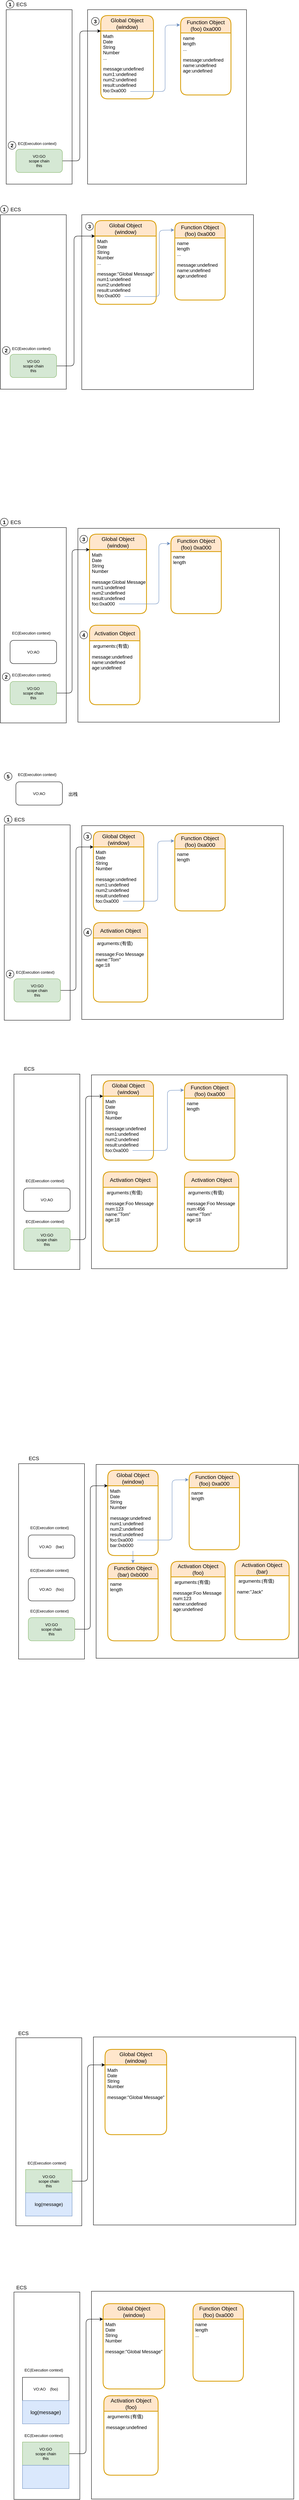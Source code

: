 <mxfile>
    <diagram id="kQzFw5L_pu9Ym93o2bsB" name="第 1 页">
        <mxGraphModel dx="1372" dy="899" grid="0" gridSize="10" guides="1" tooltips="1" connect="1" arrows="1" fold="1" page="0" pageScale="1" pageWidth="827" pageHeight="1169" math="0" shadow="0">
            <root>
                <mxCell id="0"/>
                <mxCell id="1" parent="0"/>
                <mxCell id="50" value="" style="rounded=0;whiteSpace=wrap;html=1;" parent="1" vertex="1">
                    <mxGeometry x="225" y="1008" width="520" height="500" as="geometry"/>
                </mxCell>
                <mxCell id="48" value="Global Object&#10;(window)" style="swimlane;childLayout=stackLayout;horizontal=1;startSize=40;horizontalStack=0;rounded=1;fontSize=14;fontStyle=0;strokeWidth=2;resizeParent=0;resizeLast=1;shadow=0;dashed=0;align=center;fillColor=#ffe6cc;strokeColor=#d79b00;collapsible=0" parent="1" vertex="1">
                    <mxGeometry x="255" y="1023" width="147" height="205" as="geometry"/>
                </mxCell>
                <mxCell id="49" value="Math&#10;Date&#10;String&#10;Number&#10;&#10;message:Global Message&#10;num1:undefined&#10;num2:undefined&#10;result:undefined&#10;foo:0xa000&#10;&#10;" style="align=left;strokeColor=none;fillColor=none;spacingLeft=4;fontSize=12;verticalAlign=top;resizable=0;rotatable=0;part=1;" parent="48" vertex="1">
                    <mxGeometry y="40" width="147" height="165" as="geometry"/>
                </mxCell>
                <mxCell id="57" value="" style="endArrow=classic;html=0;entryX=-0.011;entryY=0.097;entryDx=0;entryDy=0;entryPerimeter=0;fillColor=#dae8fc;strokeColor=#6c8ebf;" parent="48" target="51" edge="1">
                    <mxGeometry width="50" height="50" relative="1" as="geometry">
                        <mxPoint x="76" y="180" as="sourcePoint"/>
                        <mxPoint x="126" y="130" as="targetPoint"/>
                        <Array as="points">
                            <mxPoint x="179" y="180"/>
                            <mxPoint x="179" y="24"/>
                        </Array>
                    </mxGeometry>
                </mxCell>
                <mxCell id="51" value="Function Object&#10;(foo) 0xa000" style="swimlane;childLayout=stackLayout;horizontal=1;startSize=40;horizontalStack=0;rounded=1;fontSize=14;fontStyle=0;strokeWidth=2;resizeParent=0;resizeLast=1;shadow=0;dashed=0;align=center;fillColor=#ffe6cc;strokeColor=#d79b00;collapsible=0" parent="1" vertex="1">
                    <mxGeometry x="465" y="1028" width="130" height="200" as="geometry"/>
                </mxCell>
                <mxCell id="58" style="edgeStyle=none;html=1;exitX=0;exitY=0;exitDx=0;exitDy=0;" parent="51" source="52" target="51" edge="1">
                    <mxGeometry relative="1" as="geometry"/>
                </mxCell>
                <mxCell id="52" value="name&#10;length&#10;&#10;" style="align=left;strokeColor=none;fillColor=none;spacingLeft=4;fontSize=12;verticalAlign=top;resizable=0;rotatable=0;part=1;" parent="51" vertex="1">
                    <mxGeometry y="40" width="130" height="160" as="geometry"/>
                </mxCell>
                <mxCell id="62" value="Activation Object" style="swimlane;childLayout=stackLayout;horizontal=1;startSize=40;horizontalStack=0;rounded=1;fontSize=14;fontStyle=0;strokeWidth=2;resizeParent=0;resizeLast=1;shadow=0;dashed=0;align=center;fillColor=#ffe6cc;strokeColor=#d79b00;collapsible=0" parent="1" vertex="1">
                    <mxGeometry x="255" y="1258" width="130" height="205" as="geometry"/>
                </mxCell>
                <mxCell id="63" value=" arguments:(有值)&#10;&#10;message:undefined&#10;name:undefined&#10;age:undefined" style="align=left;strokeColor=none;fillColor=none;spacingLeft=4;fontSize=12;verticalAlign=top;resizable=0;rotatable=0;part=1;" parent="62" vertex="1">
                    <mxGeometry y="40" width="130" height="165" as="geometry"/>
                </mxCell>
                <mxCell id="65" value="" style="rounded=0;whiteSpace=wrap;html=1;fontSize=10;" parent="1" vertex="1">
                    <mxGeometry x="25" y="1006" width="170" height="504" as="geometry"/>
                </mxCell>
                <mxCell id="164" style="edgeStyle=none;html=1;exitX=1;exitY=0.5;exitDx=0;exitDy=0;entryX=0;entryY=0;entryDx=0;entryDy=0;" parent="1" source="66" target="49" edge="1">
                    <mxGeometry relative="1" as="geometry">
                        <Array as="points">
                            <mxPoint x="210" y="1433"/>
                            <mxPoint x="210" y="1063"/>
                        </Array>
                    </mxGeometry>
                </mxCell>
                <mxCell id="66" value="VO:GO&lt;br&gt;scope chain&lt;br&gt;this" style="rounded=1;whiteSpace=wrap;html=1;fontSize=10;fillColor=#d5e8d4;strokeColor=#82b366;" parent="1" vertex="1">
                    <mxGeometry x="50" y="1403" width="120" height="60" as="geometry"/>
                </mxCell>
                <mxCell id="67" value="EC(Execution context)" style="text;html=1;strokeColor=none;fillColor=none;align=center;verticalAlign=middle;whiteSpace=wrap;rounded=0;fontSize=10;" parent="1" vertex="1">
                    <mxGeometry x="50" y="1371" width="110" height="30" as="geometry"/>
                </mxCell>
                <mxCell id="68" value="VO:AO" style="rounded=1;whiteSpace=wrap;html=1;fontSize=10;" parent="1" vertex="1">
                    <mxGeometry x="50" y="1297" width="120" height="60" as="geometry"/>
                </mxCell>
                <mxCell id="69" value="EC(Execution context)" style="text;html=1;strokeColor=none;fillColor=none;align=center;verticalAlign=middle;whiteSpace=wrap;rounded=0;fontSize=10;" parent="1" vertex="1">
                    <mxGeometry x="50" y="1263" width="110" height="30" as="geometry"/>
                </mxCell>
                <mxCell id="70" value="" style="rounded=0;whiteSpace=wrap;html=1;" parent="1" vertex="1">
                    <mxGeometry x="250" y="-330" width="410" height="450" as="geometry"/>
                </mxCell>
                <mxCell id="71" value="Global Object&#10;(window)" style="swimlane;childLayout=stackLayout;horizontal=1;startSize=40;horizontalStack=0;rounded=1;fontSize=14;fontStyle=0;strokeWidth=2;resizeParent=0;resizeLast=1;shadow=0;dashed=0;align=center;fillColor=#ffe6cc;strokeColor=#d79b00;collapsible=0" parent="1" vertex="1">
                    <mxGeometry x="284" y="-315" width="136" height="215" as="geometry"/>
                </mxCell>
                <mxCell id="72" value="Math&#10;Date&#10;String&#10;Number&#10;...&#10;&#10;message:undefined&#10;num1:undefined&#10;num2:undefined&#10;result:undefined&#10;foo:0xa000&#10;&#10;" style="align=left;strokeColor=none;fillColor=none;spacingLeft=4;fontSize=12;verticalAlign=top;resizable=0;rotatable=0;part=1;" parent="71" vertex="1">
                    <mxGeometry y="40" width="136" height="175" as="geometry"/>
                </mxCell>
                <mxCell id="73" value="" style="endArrow=classic;html=0;entryX=-0.011;entryY=0.097;entryDx=0;entryDy=0;entryPerimeter=0;fillColor=#dae8fc;strokeColor=#6c8ebf;" parent="71" target="74" edge="1">
                    <mxGeometry width="50" height="50" relative="1" as="geometry">
                        <mxPoint x="76" y="196" as="sourcePoint"/>
                        <mxPoint x="126" y="130" as="targetPoint"/>
                        <Array as="points">
                            <mxPoint x="166" y="196"/>
                            <mxPoint x="166" y="25"/>
                        </Array>
                    </mxGeometry>
                </mxCell>
                <mxCell id="74" value="Function Object&#10;(foo) 0xa000" style="swimlane;childLayout=stackLayout;horizontal=1;startSize=40;horizontalStack=0;rounded=1;fontSize=14;fontStyle=0;strokeWidth=2;resizeParent=0;resizeLast=1;shadow=0;dashed=0;align=center;fillColor=#ffe6cc;strokeColor=#d79b00;collapsible=0" parent="1" vertex="1">
                    <mxGeometry x="490" y="-310" width="130" height="200" as="geometry"/>
                </mxCell>
                <mxCell id="75" style="edgeStyle=none;html=1;exitX=0;exitY=0;exitDx=0;exitDy=0;" parent="74" source="76" target="74" edge="1">
                    <mxGeometry relative="1" as="geometry"/>
                </mxCell>
                <mxCell id="76" value="name&#10;length&#10;...&#10;&#10;message:undefined&#10;name:undefined&#10;age:undefined" style="align=left;strokeColor=none;fillColor=none;spacingLeft=4;fontSize=12;verticalAlign=top;resizable=0;rotatable=0;part=1;" parent="74" vertex="1">
                    <mxGeometry y="40" width="130" height="160" as="geometry"/>
                </mxCell>
                <mxCell id="79" value="" style="rounded=0;whiteSpace=wrap;html=1;fontSize=10;" parent="1" vertex="1">
                    <mxGeometry x="40" y="-330" width="170" height="450" as="geometry"/>
                </mxCell>
                <mxCell id="84" value="" style="edgeStyle=none;html=1;fontSize=10;exitX=1;exitY=0.5;exitDx=0;exitDy=0;entryX=0;entryY=0;entryDx=0;entryDy=0;" parent="1" source="80" target="72" edge="1">
                    <mxGeometry relative="1" as="geometry">
                        <Array as="points">
                            <mxPoint x="230" y="60"/>
                            <mxPoint x="230" y="-275"/>
                        </Array>
                    </mxGeometry>
                </mxCell>
                <mxCell id="80" value="VO:GO&lt;br&gt;scope chain&lt;br&gt;this" style="rounded=1;whiteSpace=wrap;html=1;fontSize=10;fillColor=#d5e8d4;strokeColor=#82b366;" parent="1" vertex="1">
                    <mxGeometry x="65" y="30" width="120" height="60" as="geometry"/>
                </mxCell>
                <mxCell id="81" value="EC(Execution context)" style="text;html=1;strokeColor=none;fillColor=none;align=center;verticalAlign=middle;whiteSpace=wrap;rounded=0;fontSize=10;" parent="1" vertex="1">
                    <mxGeometry x="65" width="110" height="30" as="geometry"/>
                </mxCell>
                <mxCell id="85" value="&lt;font size=&quot;1&quot;&gt;&lt;b style=&quot;font-size: 13px&quot;&gt;2&lt;/b&gt;&lt;/font&gt;" style="ellipse;whiteSpace=wrap;html=1;aspect=fixed;fontSize=10;" parent="1" vertex="1">
                    <mxGeometry x="45" y="10" width="20" height="20" as="geometry"/>
                </mxCell>
                <mxCell id="87" value="&lt;font size=&quot;1&quot;&gt;&lt;b style=&quot;font-size: 13px&quot;&gt;3&lt;/b&gt;&lt;/font&gt;" style="ellipse;whiteSpace=wrap;html=1;aspect=fixed;fontSize=10;" parent="1" vertex="1">
                    <mxGeometry x="260" y="-310" width="20" height="20" as="geometry"/>
                </mxCell>
                <mxCell id="92" value="&lt;font size=&quot;1&quot;&gt;&lt;b style=&quot;font-size: 13px&quot;&gt;1&lt;/b&gt;&lt;/font&gt;" style="ellipse;whiteSpace=wrap;html=1;aspect=fixed;fontSize=10;" parent="1" vertex="1">
                    <mxGeometry x="40" y="-354" width="20" height="20" as="geometry"/>
                </mxCell>
                <mxCell id="93" value="ECS" style="text;html=1;align=center;verticalAlign=middle;resizable=0;points=[];autosize=1;strokeColor=none;fillColor=none;fontSize=13;" parent="1" vertex="1">
                    <mxGeometry x="60" y="-354" width="37" height="20" as="geometry"/>
                </mxCell>
                <mxCell id="126" value="" style="rounded=0;whiteSpace=wrap;html=1;" parent="1" vertex="1">
                    <mxGeometry x="235" y="199" width="443" height="451" as="geometry"/>
                </mxCell>
                <mxCell id="127" value="Global Object&#10;(window)" style="swimlane;childLayout=stackLayout;horizontal=1;startSize=40;horizontalStack=0;rounded=1;fontSize=14;fontStyle=0;strokeWidth=2;resizeParent=0;resizeLast=1;shadow=0;dashed=0;align=center;fillColor=#ffe6cc;strokeColor=#d79b00;collapsible=0" parent="1" vertex="1">
                    <mxGeometry x="269" y="214" width="158" height="216" as="geometry"/>
                </mxCell>
                <mxCell id="128" value="Math&#10;Date&#10;String&#10;Number&#10;...&#10;&#10;message:&quot;Global Message&quot;&#10;num1:undefined&#10;num2:undefined&#10;result:undefined&#10;foo:0xa000&#10;&#10;" style="align=left;strokeColor=none;fillColor=none;spacingLeft=4;fontSize=12;verticalAlign=top;resizable=0;rotatable=0;part=1;" parent="127" vertex="1">
                    <mxGeometry y="40" width="158" height="176" as="geometry"/>
                </mxCell>
                <mxCell id="129" value="" style="endArrow=classic;html=0;entryX=-0.011;entryY=0.097;entryDx=0;entryDy=0;entryPerimeter=0;fillColor=#dae8fc;strokeColor=#6c8ebf;" parent="127" target="130" edge="1">
                    <mxGeometry width="50" height="50" relative="1" as="geometry">
                        <mxPoint x="76" y="196" as="sourcePoint"/>
                        <mxPoint x="126" y="130" as="targetPoint"/>
                        <Array as="points">
                            <mxPoint x="166" y="196"/>
                            <mxPoint x="166" y="25"/>
                        </Array>
                    </mxGeometry>
                </mxCell>
                <mxCell id="130" value="Function Object&#10;(foo) 0xa000" style="swimlane;childLayout=stackLayout;horizontal=1;startSize=40;horizontalStack=0;rounded=1;fontSize=14;fontStyle=0;strokeWidth=2;resizeParent=0;resizeLast=1;shadow=0;dashed=0;align=center;fillColor=#ffe6cc;strokeColor=#d79b00;collapsible=0" parent="1" vertex="1">
                    <mxGeometry x="475" y="219" width="130" height="200" as="geometry"/>
                </mxCell>
                <mxCell id="131" style="edgeStyle=none;html=1;exitX=0;exitY=0;exitDx=0;exitDy=0;" parent="130" source="132" target="130" edge="1">
                    <mxGeometry relative="1" as="geometry"/>
                </mxCell>
                <mxCell id="132" value="name&#10;length&#10;...&#10;&#10;message:undefined&#10;name:undefined&#10;age:undefined" style="align=left;strokeColor=none;fillColor=none;spacingLeft=4;fontSize=12;verticalAlign=top;resizable=0;rotatable=0;part=1;" parent="130" vertex="1">
                    <mxGeometry y="40" width="130" height="160" as="geometry"/>
                </mxCell>
                <mxCell id="133" value="" style="rounded=0;whiteSpace=wrap;html=1;fontSize=10;" parent="1" vertex="1">
                    <mxGeometry x="25" y="199" width="170" height="450" as="geometry"/>
                </mxCell>
                <mxCell id="134" value="" style="edgeStyle=none;html=1;fontSize=10;exitX=1;exitY=0.5;exitDx=0;exitDy=0;entryX=0;entryY=0;entryDx=0;entryDy=0;" parent="1" source="135" target="128" edge="1">
                    <mxGeometry relative="1" as="geometry">
                        <Array as="points">
                            <mxPoint x="215" y="589"/>
                            <mxPoint x="215" y="254"/>
                        </Array>
                    </mxGeometry>
                </mxCell>
                <mxCell id="135" value="VO:GO&lt;br&gt;scope chain&lt;br&gt;this" style="rounded=1;whiteSpace=wrap;html=1;fontSize=10;fillColor=#d5e8d4;strokeColor=#82b366;" parent="1" vertex="1">
                    <mxGeometry x="50" y="559" width="120" height="60" as="geometry"/>
                </mxCell>
                <mxCell id="136" value="EC(Execution context)" style="text;html=1;strokeColor=none;fillColor=none;align=center;verticalAlign=middle;whiteSpace=wrap;rounded=0;fontSize=10;" parent="1" vertex="1">
                    <mxGeometry x="50" y="529" width="110" height="30" as="geometry"/>
                </mxCell>
                <mxCell id="137" value="&lt;font size=&quot;1&quot;&gt;&lt;b style=&quot;font-size: 13px&quot;&gt;2&lt;/b&gt;&lt;/font&gt;" style="ellipse;whiteSpace=wrap;html=1;aspect=fixed;fontSize=10;" parent="1" vertex="1">
                    <mxGeometry x="30" y="539" width="20" height="20" as="geometry"/>
                </mxCell>
                <mxCell id="138" value="&lt;font size=&quot;1&quot;&gt;&lt;b style=&quot;font-size: 13px&quot;&gt;3&lt;/b&gt;&lt;/font&gt;" style="ellipse;whiteSpace=wrap;html=1;aspect=fixed;fontSize=10;" parent="1" vertex="1">
                    <mxGeometry x="245" y="219" width="20" height="20" as="geometry"/>
                </mxCell>
                <mxCell id="139" value="&lt;font size=&quot;1&quot;&gt;&lt;b style=&quot;font-size: 13px&quot;&gt;1&lt;/b&gt;&lt;/font&gt;" style="ellipse;whiteSpace=wrap;html=1;aspect=fixed;fontSize=10;" parent="1" vertex="1">
                    <mxGeometry x="25" y="175" width="20" height="20" as="geometry"/>
                </mxCell>
                <mxCell id="140" value="ECS" style="text;html=1;align=center;verticalAlign=middle;resizable=0;points=[];autosize=1;strokeColor=none;fillColor=none;fontSize=13;" parent="1" vertex="1">
                    <mxGeometry x="45" y="175" width="37" height="20" as="geometry"/>
                </mxCell>
                <mxCell id="159" value="&lt;font size=&quot;1&quot;&gt;&lt;b style=&quot;font-size: 13px&quot;&gt;1&lt;/b&gt;&lt;/font&gt;" style="ellipse;whiteSpace=wrap;html=1;aspect=fixed;fontSize=10;" parent="1" vertex="1">
                    <mxGeometry x="25" y="982" width="20" height="20" as="geometry"/>
                </mxCell>
                <mxCell id="160" value="ECS" style="text;html=1;align=center;verticalAlign=middle;resizable=0;points=[];autosize=1;strokeColor=none;fillColor=none;fontSize=13;" parent="1" vertex="1">
                    <mxGeometry x="45" y="982" width="37" height="20" as="geometry"/>
                </mxCell>
                <mxCell id="161" value="&lt;font size=&quot;1&quot;&gt;&lt;b style=&quot;font-size: 13px&quot;&gt;2&lt;/b&gt;&lt;/font&gt;" style="ellipse;whiteSpace=wrap;html=1;aspect=fixed;fontSize=10;" parent="1" vertex="1">
                    <mxGeometry x="30" y="1381" width="20" height="20" as="geometry"/>
                </mxCell>
                <mxCell id="163" value="&lt;font size=&quot;1&quot;&gt;&lt;b style=&quot;font-size: 13px&quot;&gt;3&lt;/b&gt;&lt;/font&gt;" style="ellipse;whiteSpace=wrap;html=1;aspect=fixed;fontSize=10;" parent="1" vertex="1">
                    <mxGeometry x="230" y="1026" width="20" height="20" as="geometry"/>
                </mxCell>
                <mxCell id="165" value="&lt;font size=&quot;1&quot;&gt;&lt;b style=&quot;font-size: 13px&quot;&gt;4&lt;/b&gt;&lt;/font&gt;" style="ellipse;whiteSpace=wrap;html=1;aspect=fixed;fontSize=10;" parent="1" vertex="1">
                    <mxGeometry x="230" y="1273" width="20" height="20" as="geometry"/>
                </mxCell>
                <mxCell id="171" value="" style="rounded=0;whiteSpace=wrap;html=1;" parent="1" vertex="1">
                    <mxGeometry x="235" y="1775" width="520" height="500" as="geometry"/>
                </mxCell>
                <mxCell id="172" value="Global Object&#10;(window)" style="swimlane;childLayout=stackLayout;horizontal=1;startSize=40;horizontalStack=0;rounded=1;fontSize=14;fontStyle=0;strokeWidth=2;resizeParent=0;resizeLast=1;shadow=0;dashed=0;align=center;fillColor=#ffe6cc;strokeColor=#d79b00;collapsible=0" parent="1" vertex="1">
                    <mxGeometry x="265" y="1790" width="130" height="205" as="geometry"/>
                </mxCell>
                <mxCell id="173" value="Math&#10;Date&#10;String&#10;Number&#10;&#10;message:undefined&#10;num1:undefined&#10;num2:undefined&#10;result:undefined&#10;foo:0xa000&#10;&#10;" style="align=left;strokeColor=none;fillColor=none;spacingLeft=4;fontSize=12;verticalAlign=top;resizable=0;rotatable=0;part=1;" parent="172" vertex="1">
                    <mxGeometry y="40" width="130" height="165" as="geometry"/>
                </mxCell>
                <mxCell id="174" value="" style="endArrow=classic;html=0;entryX=-0.011;entryY=0.097;entryDx=0;entryDy=0;entryPerimeter=0;fillColor=#dae8fc;strokeColor=#6c8ebf;" parent="172" target="175" edge="1">
                    <mxGeometry width="50" height="50" relative="1" as="geometry">
                        <mxPoint x="76" y="180" as="sourcePoint"/>
                        <mxPoint x="126" y="130" as="targetPoint"/>
                        <Array as="points">
                            <mxPoint x="166" y="180"/>
                            <mxPoint x="166" y="25"/>
                        </Array>
                    </mxGeometry>
                </mxCell>
                <mxCell id="175" value="Function Object&#10;(foo) 0xa000" style="swimlane;childLayout=stackLayout;horizontal=1;startSize=40;horizontalStack=0;rounded=1;fontSize=14;fontStyle=0;strokeWidth=2;resizeParent=0;resizeLast=1;shadow=0;dashed=0;align=center;fillColor=#ffe6cc;strokeColor=#d79b00;collapsible=0" parent="1" vertex="1">
                    <mxGeometry x="475" y="1795" width="130" height="200" as="geometry"/>
                </mxCell>
                <mxCell id="176" style="edgeStyle=none;html=1;exitX=0;exitY=0;exitDx=0;exitDy=0;" parent="175" source="177" target="175" edge="1">
                    <mxGeometry relative="1" as="geometry"/>
                </mxCell>
                <mxCell id="177" value="name&#10;length&#10;&#10;" style="align=left;strokeColor=none;fillColor=none;spacingLeft=4;fontSize=12;verticalAlign=top;resizable=0;rotatable=0;part=1;" parent="175" vertex="1">
                    <mxGeometry y="40" width="130" height="160" as="geometry"/>
                </mxCell>
                <mxCell id="178" value="Activation Object" style="swimlane;childLayout=stackLayout;horizontal=1;startSize=40;horizontalStack=0;rounded=1;fontSize=14;fontStyle=0;strokeWidth=2;resizeParent=0;resizeLast=1;shadow=0;dashed=0;align=center;fillColor=#ffe6cc;strokeColor=#d79b00;collapsible=0" parent="1" vertex="1">
                    <mxGeometry x="265" y="2025" width="140" height="205" as="geometry"/>
                </mxCell>
                <mxCell id="179" value=" arguments:(有值)&#10;&#10;message:Foo Message&#10;name:&quot;Tom&quot;&#10;age:18" style="align=left;strokeColor=none;fillColor=none;spacingLeft=4;fontSize=12;verticalAlign=top;resizable=0;rotatable=0;part=1;" parent="178" vertex="1">
                    <mxGeometry y="40" width="140" height="165" as="geometry"/>
                </mxCell>
                <mxCell id="180" value="" style="rounded=0;whiteSpace=wrap;html=1;fontSize=10;" parent="1" vertex="1">
                    <mxGeometry x="35" y="1773" width="170" height="504" as="geometry"/>
                </mxCell>
                <mxCell id="181" style="edgeStyle=none;html=1;exitX=1;exitY=0.5;exitDx=0;exitDy=0;entryX=0;entryY=0;entryDx=0;entryDy=0;" parent="1" source="182" target="173" edge="1">
                    <mxGeometry relative="1" as="geometry">
                        <Array as="points">
                            <mxPoint x="220" y="2200"/>
                            <mxPoint x="220" y="1830"/>
                        </Array>
                    </mxGeometry>
                </mxCell>
                <mxCell id="182" value="VO:GO&lt;br&gt;scope chain&lt;br&gt;this" style="rounded=1;whiteSpace=wrap;html=1;fontSize=10;fillColor=#d5e8d4;strokeColor=#82b366;" parent="1" vertex="1">
                    <mxGeometry x="60" y="2170" width="120" height="60" as="geometry"/>
                </mxCell>
                <mxCell id="183" value="EC(Execution context)" style="text;html=1;strokeColor=none;fillColor=none;align=center;verticalAlign=middle;whiteSpace=wrap;rounded=0;fontSize=10;" parent="1" vertex="1">
                    <mxGeometry x="60" y="2138" width="110" height="30" as="geometry"/>
                </mxCell>
                <mxCell id="184" value="VO:AO" style="rounded=1;whiteSpace=wrap;html=1;fontSize=10;" parent="1" vertex="1">
                    <mxGeometry x="65" y="1662" width="120" height="60" as="geometry"/>
                </mxCell>
                <mxCell id="185" value="EC(Execution context)" style="text;html=1;strokeColor=none;fillColor=none;align=center;verticalAlign=middle;whiteSpace=wrap;rounded=0;fontSize=10;" parent="1" vertex="1">
                    <mxGeometry x="65" y="1628" width="110" height="30" as="geometry"/>
                </mxCell>
                <mxCell id="187" value="&lt;font size=&quot;1&quot;&gt;&lt;b style=&quot;font-size: 13px&quot;&gt;1&lt;/b&gt;&lt;/font&gt;" style="ellipse;whiteSpace=wrap;html=1;aspect=fixed;fontSize=10;" parent="1" vertex="1">
                    <mxGeometry x="35" y="1749" width="20" height="20" as="geometry"/>
                </mxCell>
                <mxCell id="188" value="ECS" style="text;html=1;align=center;verticalAlign=middle;resizable=0;points=[];autosize=1;strokeColor=none;fillColor=none;fontSize=13;" parent="1" vertex="1">
                    <mxGeometry x="55" y="1749" width="37" height="20" as="geometry"/>
                </mxCell>
                <mxCell id="189" value="&lt;font size=&quot;1&quot;&gt;&lt;b style=&quot;font-size: 13px&quot;&gt;2&lt;/b&gt;&lt;/font&gt;" style="ellipse;whiteSpace=wrap;html=1;aspect=fixed;fontSize=10;" parent="1" vertex="1">
                    <mxGeometry x="40" y="2148" width="20" height="20" as="geometry"/>
                </mxCell>
                <mxCell id="190" value="&lt;font size=&quot;1&quot;&gt;&lt;b style=&quot;font-size: 13px&quot;&gt;3&lt;/b&gt;&lt;/font&gt;" style="ellipse;whiteSpace=wrap;html=1;aspect=fixed;fontSize=10;" parent="1" vertex="1">
                    <mxGeometry x="240" y="1793" width="20" height="20" as="geometry"/>
                </mxCell>
                <mxCell id="191" value="&lt;font size=&quot;1&quot;&gt;&lt;b style=&quot;font-size: 13px&quot;&gt;4&lt;/b&gt;&lt;/font&gt;" style="ellipse;whiteSpace=wrap;html=1;aspect=fixed;fontSize=10;" parent="1" vertex="1">
                    <mxGeometry x="240" y="2040" width="20" height="20" as="geometry"/>
                </mxCell>
                <mxCell id="192" value="&lt;font size=&quot;1&quot;&gt;&lt;b style=&quot;font-size: 13px&quot;&gt;5&lt;/b&gt;&lt;/font&gt;" style="ellipse;whiteSpace=wrap;html=1;aspect=fixed;fontSize=10;" parent="1" vertex="1">
                    <mxGeometry x="35" y="1638" width="20" height="20" as="geometry"/>
                </mxCell>
                <mxCell id="193" value="出栈" style="text;html=1;align=center;verticalAlign=middle;resizable=0;points=[];autosize=1;strokeColor=none;fillColor=none;" parent="1" vertex="1">
                    <mxGeometry x="195" y="1685" width="34" height="18" as="geometry"/>
                </mxCell>
                <mxCell id="194" value="" style="rounded=0;whiteSpace=wrap;html=1;" parent="1" vertex="1">
                    <mxGeometry x="260" y="2418" width="505" height="500" as="geometry"/>
                </mxCell>
                <mxCell id="195" value="Global Object&#10;(window)" style="swimlane;childLayout=stackLayout;horizontal=1;startSize=40;horizontalStack=0;rounded=1;fontSize=14;fontStyle=0;strokeWidth=2;resizeParent=0;resizeLast=1;shadow=0;dashed=0;align=center;fillColor=#ffe6cc;strokeColor=#d79b00;collapsible=0" parent="1" vertex="1">
                    <mxGeometry x="290" y="2433" width="130" height="205" as="geometry"/>
                </mxCell>
                <mxCell id="196" value="Math&#10;Date&#10;String&#10;Number&#10;&#10;message:undefined&#10;num1:undefined&#10;num2:undefined&#10;result:undefined&#10;foo:0xa000&#10;&#10;" style="align=left;strokeColor=none;fillColor=none;spacingLeft=4;fontSize=12;verticalAlign=top;resizable=0;rotatable=0;part=1;" parent="195" vertex="1">
                    <mxGeometry y="40" width="130" height="165" as="geometry"/>
                </mxCell>
                <mxCell id="197" value="" style="endArrow=classic;html=0;entryX=-0.011;entryY=0.097;entryDx=0;entryDy=0;entryPerimeter=0;fillColor=#dae8fc;strokeColor=#6c8ebf;" parent="195" target="198" edge="1">
                    <mxGeometry width="50" height="50" relative="1" as="geometry">
                        <mxPoint x="76" y="180" as="sourcePoint"/>
                        <mxPoint x="126" y="130" as="targetPoint"/>
                        <Array as="points">
                            <mxPoint x="166" y="180"/>
                            <mxPoint x="166" y="25"/>
                        </Array>
                    </mxGeometry>
                </mxCell>
                <mxCell id="198" value="Function Object&#10;(foo) 0xa000" style="swimlane;childLayout=stackLayout;horizontal=1;startSize=40;horizontalStack=0;rounded=1;fontSize=14;fontStyle=0;strokeWidth=2;resizeParent=0;resizeLast=1;shadow=0;dashed=0;align=center;fillColor=#ffe6cc;strokeColor=#d79b00;collapsible=0" parent="1" vertex="1">
                    <mxGeometry x="500" y="2438" width="130" height="200" as="geometry"/>
                </mxCell>
                <mxCell id="199" style="edgeStyle=none;html=1;exitX=0;exitY=0;exitDx=0;exitDy=0;" parent="198" source="200" target="198" edge="1">
                    <mxGeometry relative="1" as="geometry"/>
                </mxCell>
                <mxCell id="200" value="name&#10;length&#10;&#10;" style="align=left;strokeColor=none;fillColor=none;spacingLeft=4;fontSize=12;verticalAlign=top;resizable=0;rotatable=0;part=1;" parent="198" vertex="1">
                    <mxGeometry y="40" width="130" height="160" as="geometry"/>
                </mxCell>
                <mxCell id="201" value="Activation Object" style="swimlane;childLayout=stackLayout;horizontal=1;startSize=40;horizontalStack=0;rounded=1;fontSize=14;fontStyle=0;strokeWidth=2;resizeParent=0;resizeLast=1;shadow=0;dashed=0;align=center;fillColor=#ffe6cc;strokeColor=#d79b00;collapsible=0" parent="1" vertex="1">
                    <mxGeometry x="290" y="2668" width="140" height="205" as="geometry"/>
                </mxCell>
                <mxCell id="202" value=" arguments:(有值)&#10;&#10;message:Foo Message&#10;num:123&#10;name:&quot;Tom&quot;&#10;age:18" style="align=left;strokeColor=none;fillColor=none;spacingLeft=4;fontSize=12;verticalAlign=top;resizable=0;rotatable=0;part=1;" parent="201" vertex="1">
                    <mxGeometry y="40" width="140" height="165" as="geometry"/>
                </mxCell>
                <mxCell id="203" value="" style="rounded=0;whiteSpace=wrap;html=1;fontSize=10;" parent="1" vertex="1">
                    <mxGeometry x="60" y="2416" width="170" height="504" as="geometry"/>
                </mxCell>
                <mxCell id="204" style="edgeStyle=none;html=1;exitX=1;exitY=0.5;exitDx=0;exitDy=0;entryX=0;entryY=0;entryDx=0;entryDy=0;" parent="1" source="205" target="196" edge="1">
                    <mxGeometry relative="1" as="geometry">
                        <Array as="points">
                            <mxPoint x="245" y="2843"/>
                            <mxPoint x="245" y="2473"/>
                        </Array>
                    </mxGeometry>
                </mxCell>
                <mxCell id="205" value="VO:GO&lt;br&gt;scope chain&lt;br&gt;this" style="rounded=1;whiteSpace=wrap;html=1;fontSize=10;fillColor=#d5e8d4;strokeColor=#82b366;" parent="1" vertex="1">
                    <mxGeometry x="85" y="2813" width="120" height="60" as="geometry"/>
                </mxCell>
                <mxCell id="206" value="EC(Execution context)" style="text;html=1;strokeColor=none;fillColor=none;align=center;verticalAlign=middle;whiteSpace=wrap;rounded=0;fontSize=10;" parent="1" vertex="1">
                    <mxGeometry x="85" y="2781" width="110" height="30" as="geometry"/>
                </mxCell>
                <mxCell id="209" value="ECS" style="text;html=1;align=center;verticalAlign=middle;resizable=0;points=[];autosize=1;strokeColor=none;fillColor=none;fontSize=13;" parent="1" vertex="1">
                    <mxGeometry x="80" y="2392" width="37" height="20" as="geometry"/>
                </mxCell>
                <mxCell id="213" value="VO:AO" style="rounded=1;whiteSpace=wrap;html=1;fontSize=10;" parent="1" vertex="1">
                    <mxGeometry x="85" y="2710" width="120" height="60" as="geometry"/>
                </mxCell>
                <mxCell id="214" value="EC(Execution context)" style="text;html=1;strokeColor=none;fillColor=none;align=center;verticalAlign=middle;whiteSpace=wrap;rounded=0;fontSize=10;" parent="1" vertex="1">
                    <mxGeometry x="85" y="2676" width="110" height="30" as="geometry"/>
                </mxCell>
                <mxCell id="215" value="Activation Object" style="swimlane;childLayout=stackLayout;horizontal=1;startSize=40;horizontalStack=0;rounded=1;fontSize=14;fontStyle=0;strokeWidth=2;resizeParent=0;resizeLast=1;shadow=0;dashed=0;align=center;fillColor=#ffe6cc;strokeColor=#d79b00;collapsible=0" parent="1" vertex="1">
                    <mxGeometry x="500" y="2668" width="140" height="205" as="geometry"/>
                </mxCell>
                <mxCell id="216" value=" arguments:(有值)&#10;&#10;message:Foo Message&#10;num:456&#10;name:&quot;Tom&quot;&#10;age:18" style="align=left;strokeColor=none;fillColor=none;spacingLeft=4;fontSize=12;verticalAlign=top;resizable=0;rotatable=0;part=1;" parent="215" vertex="1">
                    <mxGeometry y="40" width="140" height="165" as="geometry"/>
                </mxCell>
                <mxCell id="236" value="" style="rounded=0;whiteSpace=wrap;html=1;" vertex="1" parent="1">
                    <mxGeometry x="272" y="3423" width="522" height="500" as="geometry"/>
                </mxCell>
                <mxCell id="237" value="Global Object&#10;(window)" style="swimlane;childLayout=stackLayout;horizontal=1;startSize=40;horizontalStack=0;rounded=1;fontSize=14;fontStyle=0;strokeWidth=2;resizeParent=0;resizeLast=1;shadow=0;dashed=0;align=center;fillColor=#ffe6cc;strokeColor=#d79b00;collapsible=0" vertex="1" parent="1">
                    <mxGeometry x="302" y="3438" width="130" height="220" as="geometry"/>
                </mxCell>
                <mxCell id="238" value="Math&#10;Date&#10;String&#10;Number&#10;&#10;message:undefined&#10;num1:undefined&#10;num2:undefined&#10;result:undefined&#10;foo:0xa000&#10;bar:0xb000&#10;&#10;" style="align=left;strokeColor=none;fillColor=none;spacingLeft=4;fontSize=12;verticalAlign=top;resizable=0;rotatable=0;part=1;" vertex="1" parent="237">
                    <mxGeometry y="40" width="130" height="180" as="geometry"/>
                </mxCell>
                <mxCell id="239" value="" style="endArrow=classic;html=0;entryX=-0.011;entryY=0.097;entryDx=0;entryDy=0;entryPerimeter=0;fillColor=#dae8fc;strokeColor=#6c8ebf;" edge="1" parent="237" target="240">
                    <mxGeometry width="50" height="50" relative="1" as="geometry">
                        <mxPoint x="76" y="180" as="sourcePoint"/>
                        <mxPoint x="126" y="130" as="targetPoint"/>
                        <Array as="points">
                            <mxPoint x="166" y="180"/>
                            <mxPoint x="166" y="25"/>
                        </Array>
                    </mxGeometry>
                </mxCell>
                <mxCell id="240" value="Function Object&#10;(foo) 0xa000" style="swimlane;childLayout=stackLayout;horizontal=1;startSize=40;horizontalStack=0;rounded=1;fontSize=14;fontStyle=0;strokeWidth=2;resizeParent=0;resizeLast=1;shadow=0;dashed=0;align=center;fillColor=#ffe6cc;strokeColor=#d79b00;collapsible=0" vertex="1" parent="1">
                    <mxGeometry x="512" y="3443" width="130" height="200" as="geometry"/>
                </mxCell>
                <mxCell id="241" style="edgeStyle=none;html=1;exitX=0;exitY=0;exitDx=0;exitDy=0;" edge="1" parent="240" source="242" target="240">
                    <mxGeometry relative="1" as="geometry"/>
                </mxCell>
                <mxCell id="242" value="name&#10;length&#10;&#10;" style="align=left;strokeColor=none;fillColor=none;spacingLeft=4;fontSize=12;verticalAlign=top;resizable=0;rotatable=0;part=1;" vertex="1" parent="240">
                    <mxGeometry y="40" width="130" height="160" as="geometry"/>
                </mxCell>
                <mxCell id="243" value="Activation Object&#10;(foo)" style="swimlane;childLayout=stackLayout;horizontal=1;startSize=40;horizontalStack=0;rounded=1;fontSize=14;fontStyle=0;strokeWidth=2;resizeParent=0;resizeLast=1;shadow=0;dashed=0;align=center;fillColor=#ffe6cc;strokeColor=#d79b00;collapsible=0" vertex="1" parent="1">
                    <mxGeometry x="465" y="3673" width="140" height="205" as="geometry"/>
                </mxCell>
                <mxCell id="244" value=" arguments:(有值)&#10;&#10;message:Foo Message&#10;num:123&#10;name:undefined&#10;age:undefined" style="align=left;strokeColor=none;fillColor=none;spacingLeft=4;fontSize=12;verticalAlign=top;resizable=0;rotatable=0;part=1;" vertex="1" parent="243">
                    <mxGeometry y="40" width="140" height="165" as="geometry"/>
                </mxCell>
                <mxCell id="245" value="" style="rounded=0;whiteSpace=wrap;html=1;fontSize=10;" vertex="1" parent="1">
                    <mxGeometry x="72" y="3421" width="170" height="504" as="geometry"/>
                </mxCell>
                <mxCell id="246" style="edgeStyle=none;html=1;exitX=1;exitY=0.5;exitDx=0;exitDy=0;entryX=0;entryY=0;entryDx=0;entryDy=0;" edge="1" parent="1" source="247" target="238">
                    <mxGeometry relative="1" as="geometry">
                        <Array as="points">
                            <mxPoint x="257" y="3848"/>
                            <mxPoint x="257" y="3478"/>
                        </Array>
                    </mxGeometry>
                </mxCell>
                <mxCell id="247" value="VO:GO&lt;br&gt;scope chain&lt;br&gt;this" style="rounded=1;whiteSpace=wrap;html=1;fontSize=10;fillColor=#d5e8d4;strokeColor=#82b366;" vertex="1" parent="1">
                    <mxGeometry x="97" y="3818" width="120" height="60" as="geometry"/>
                </mxCell>
                <mxCell id="248" value="EC(Execution context)" style="text;html=1;strokeColor=none;fillColor=none;align=center;verticalAlign=middle;whiteSpace=wrap;rounded=0;fontSize=10;" vertex="1" parent="1">
                    <mxGeometry x="97" y="3786" width="110" height="30" as="geometry"/>
                </mxCell>
                <mxCell id="249" value="ECS" style="text;html=1;align=center;verticalAlign=middle;resizable=0;points=[];autosize=1;strokeColor=none;fillColor=none;fontSize=13;" vertex="1" parent="1">
                    <mxGeometry x="92" y="3397" width="37" height="20" as="geometry"/>
                </mxCell>
                <mxCell id="250" value="VO:AO&amp;nbsp; &amp;nbsp; (foo)" style="rounded=1;whiteSpace=wrap;html=1;fontSize=10;" vertex="1" parent="1">
                    <mxGeometry x="97" y="3715" width="120" height="60" as="geometry"/>
                </mxCell>
                <mxCell id="251" value="EC(Execution context)" style="text;html=1;strokeColor=none;fillColor=none;align=center;verticalAlign=middle;whiteSpace=wrap;rounded=0;fontSize=10;" vertex="1" parent="1">
                    <mxGeometry x="97" y="3681" width="110" height="30" as="geometry"/>
                </mxCell>
                <mxCell id="252" value="Activation Object&#10;(bar)" style="swimlane;childLayout=stackLayout;horizontal=1;startSize=40;horizontalStack=0;rounded=1;fontSize=14;fontStyle=0;strokeWidth=2;resizeParent=0;resizeLast=1;shadow=0;dashed=0;align=center;fillColor=#ffe6cc;strokeColor=#d79b00;collapsible=0" vertex="1" parent="1">
                    <mxGeometry x="630" y="3670" width="140" height="205" as="geometry"/>
                </mxCell>
                <mxCell id="253" value=" arguments:(有值)&#10;&#10;name:&quot;Jack&quot;" style="align=left;strokeColor=none;fillColor=none;spacingLeft=4;fontSize=12;verticalAlign=top;resizable=0;rotatable=0;part=1;" vertex="1" parent="252">
                    <mxGeometry y="40" width="140" height="165" as="geometry"/>
                </mxCell>
                <mxCell id="254" value="VO:AO&amp;nbsp; &amp;nbsp; (bar)" style="rounded=1;whiteSpace=wrap;html=1;fontSize=10;" vertex="1" parent="1">
                    <mxGeometry x="97" y="3605" width="120" height="60" as="geometry"/>
                </mxCell>
                <mxCell id="255" value="EC(Execution context)" style="text;html=1;strokeColor=none;fillColor=none;align=center;verticalAlign=middle;whiteSpace=wrap;rounded=0;fontSize=10;" vertex="1" parent="1">
                    <mxGeometry x="97" y="3571" width="110" height="30" as="geometry"/>
                </mxCell>
                <mxCell id="256" value="Function Object&#10;(bar) 0xb000" style="swimlane;childLayout=stackLayout;horizontal=1;startSize=40;horizontalStack=0;rounded=1;fontSize=14;fontStyle=0;strokeWidth=2;resizeParent=0;resizeLast=1;shadow=0;dashed=0;align=center;fillColor=#ffe6cc;strokeColor=#d79b00;collapsible=0" vertex="1" parent="1">
                    <mxGeometry x="302" y="3678" width="130" height="200" as="geometry"/>
                </mxCell>
                <mxCell id="257" style="edgeStyle=none;html=1;exitX=0;exitY=0;exitDx=0;exitDy=0;" edge="1" parent="256" source="258" target="256">
                    <mxGeometry relative="1" as="geometry"/>
                </mxCell>
                <mxCell id="258" value="name&#10;length&#10;&#10;" style="align=left;strokeColor=none;fillColor=none;spacingLeft=4;fontSize=12;verticalAlign=top;resizable=0;rotatable=0;part=1;" vertex="1" parent="256">
                    <mxGeometry y="40" width="130" height="160" as="geometry"/>
                </mxCell>
                <mxCell id="259" value="" style="endArrow=classic;html=1;entryX=0.5;entryY=0;entryDx=0;entryDy=0;fillColor=#dae8fc;strokeColor=#6c8ebf;" edge="1" parent="1" target="256">
                    <mxGeometry width="50" height="50" relative="1" as="geometry">
                        <mxPoint x="367" y="3646" as="sourcePoint"/>
                        <mxPoint x="206" y="3671" as="targetPoint"/>
                    </mxGeometry>
                </mxCell>
                <mxCell id="262" value="" style="rounded=0;whiteSpace=wrap;html=1;" vertex="1" parent="1">
                    <mxGeometry x="260" y="5556" width="522" height="536" as="geometry"/>
                </mxCell>
                <mxCell id="263" value="Global Object&#10;(window)" style="swimlane;childLayout=stackLayout;horizontal=1;startSize=40;horizontalStack=0;rounded=1;fontSize=14;fontStyle=0;strokeWidth=2;resizeParent=0;resizeLast=1;shadow=0;dashed=0;align=center;fillColor=#ffe6cc;strokeColor=#d79b00;collapsible=0" vertex="1" parent="1">
                    <mxGeometry x="290" y="5588" width="159" height="220" as="geometry"/>
                </mxCell>
                <mxCell id="264" value="Math&#10;Date&#10;String&#10;Number&#10;&#10;message:&quot;Global Message&quot;&#10;&#10;" style="align=left;strokeColor=none;fillColor=none;spacingLeft=4;fontSize=12;verticalAlign=top;resizable=0;rotatable=0;part=1;" vertex="1" parent="263">
                    <mxGeometry y="40" width="159" height="180" as="geometry"/>
                </mxCell>
                <mxCell id="271" value="" style="rounded=0;whiteSpace=wrap;html=1;fontSize=10;" vertex="1" parent="1">
                    <mxGeometry x="60" y="5558" width="170" height="535" as="geometry"/>
                </mxCell>
                <mxCell id="272" style="edgeStyle=none;html=1;exitX=1;exitY=0.5;exitDx=0;exitDy=0;entryX=0;entryY=0;entryDx=0;entryDy=0;" edge="1" parent="1" source="273" target="264">
                    <mxGeometry relative="1" as="geometry">
                        <Array as="points">
                            <mxPoint x="246" y="5975"/>
                            <mxPoint x="246" y="5628"/>
                        </Array>
                    </mxGeometry>
                </mxCell>
                <mxCell id="273" value="VO:GO&lt;br&gt;scope chain&lt;br&gt;this&lt;br&gt;" style="rounded=0;whiteSpace=wrap;html=1;fontSize=10;fillColor=#d5e8d4;strokeColor=#82b366;" vertex="1" parent="1">
                    <mxGeometry x="82" y="5945" width="120" height="60" as="geometry"/>
                </mxCell>
                <mxCell id="274" value="EC(Execution context)" style="text;html=1;strokeColor=none;fillColor=none;align=center;verticalAlign=middle;whiteSpace=wrap;rounded=0;fontSize=10;" vertex="1" parent="1">
                    <mxGeometry x="82" y="5913" width="110" height="30" as="geometry"/>
                </mxCell>
                <mxCell id="275" value="ECS" style="text;html=1;align=center;verticalAlign=middle;resizable=0;points=[];autosize=1;strokeColor=none;fillColor=none;fontSize=13;" vertex="1" parent="1">
                    <mxGeometry x="60" y="5536" width="37" height="20" as="geometry"/>
                </mxCell>
                <mxCell id="288" value="" style="rounded=0;whiteSpace=wrap;html=1;fontSize=10;fillColor=#dae8fc;strokeColor=#6c8ebf;" vertex="1" parent="1">
                    <mxGeometry x="82" y="6005" width="120" height="60" as="geometry"/>
                </mxCell>
                <mxCell id="289" value="" style="rounded=0;whiteSpace=wrap;html=1;" vertex="1" parent="1">
                    <mxGeometry x="265" y="4900" width="522" height="485" as="geometry"/>
                </mxCell>
                <mxCell id="290" value="Global Object&#10;(window)" style="swimlane;childLayout=stackLayout;horizontal=1;startSize=40;horizontalStack=0;rounded=1;fontSize=14;fontStyle=0;strokeWidth=2;resizeParent=0;resizeLast=1;shadow=0;dashed=0;align=center;fillColor=#ffe6cc;strokeColor=#d79b00;collapsible=0" vertex="1" parent="1">
                    <mxGeometry x="295" y="4932" width="159" height="220" as="geometry"/>
                </mxCell>
                <mxCell id="291" value="Math&#10;Date&#10;String&#10;Number&#10;&#10;message:&quot;Global Message&quot;&#10;&#10;" style="align=left;strokeColor=none;fillColor=none;spacingLeft=4;fontSize=12;verticalAlign=top;resizable=0;rotatable=0;part=1;" vertex="1" parent="290">
                    <mxGeometry y="40" width="159" height="180" as="geometry"/>
                </mxCell>
                <mxCell id="292" value="" style="rounded=0;whiteSpace=wrap;html=1;fontSize=10;" vertex="1" parent="1">
                    <mxGeometry x="65" y="4902" width="170" height="485" as="geometry"/>
                </mxCell>
                <mxCell id="293" style="edgeStyle=none;html=1;exitX=1;exitY=0.5;exitDx=0;exitDy=0;entryX=0;entryY=0;entryDx=0;entryDy=0;" edge="1" parent="1" source="294" target="291">
                    <mxGeometry relative="1" as="geometry">
                        <Array as="points">
                            <mxPoint x="250" y="5272"/>
                            <mxPoint x="250" y="4972"/>
                        </Array>
                    </mxGeometry>
                </mxCell>
                <mxCell id="294" value="VO:GO&lt;br&gt;scope chain&lt;br&gt;this&lt;br&gt;" style="rounded=0;whiteSpace=wrap;html=1;fontSize=10;fillColor=#d5e8d4;strokeColor=#82b366;" vertex="1" parent="1">
                    <mxGeometry x="90" y="5242" width="120" height="60" as="geometry"/>
                </mxCell>
                <mxCell id="295" value="EC(Execution context)" style="text;html=1;strokeColor=none;fillColor=none;align=center;verticalAlign=middle;whiteSpace=wrap;rounded=0;fontSize=10;" vertex="1" parent="1">
                    <mxGeometry x="90" y="5210" width="110" height="30" as="geometry"/>
                </mxCell>
                <mxCell id="296" value="ECS" style="text;html=1;align=center;verticalAlign=middle;resizable=0;points=[];autosize=1;strokeColor=none;fillColor=none;fontSize=13;" vertex="1" parent="1">
                    <mxGeometry x="65" y="4880" width="37" height="20" as="geometry"/>
                </mxCell>
                <mxCell id="297" value="&lt;font style=&quot;font-size: 12px&quot;&gt;log(message)&lt;/font&gt;" style="rounded=0;whiteSpace=wrap;html=1;fontSize=10;fillColor=#dae8fc;strokeColor=#6c8ebf;" vertex="1" parent="1">
                    <mxGeometry x="90" y="5302" width="120" height="60" as="geometry"/>
                </mxCell>
                <mxCell id="298" value="Function Object&#10;(foo) 0xa000" style="swimlane;childLayout=stackLayout;horizontal=1;startSize=40;horizontalStack=0;rounded=1;fontSize=14;fontStyle=0;strokeWidth=2;resizeParent=0;resizeLast=1;shadow=0;dashed=0;align=center;fillColor=#ffe6cc;strokeColor=#d79b00;collapsible=0" vertex="1" parent="1">
                    <mxGeometry x="522" y="5588" width="130" height="200" as="geometry"/>
                </mxCell>
                <mxCell id="299" style="edgeStyle=none;html=1;exitX=0;exitY=0;exitDx=0;exitDy=0;" edge="1" parent="298" source="300" target="298">
                    <mxGeometry relative="1" as="geometry"/>
                </mxCell>
                <mxCell id="300" value="name&#10;length&#10;...&#10;&#10;" style="align=left;strokeColor=none;fillColor=none;spacingLeft=4;fontSize=12;verticalAlign=top;resizable=0;rotatable=0;part=1;" vertex="1" parent="298">
                    <mxGeometry y="40" width="130" height="160" as="geometry"/>
                </mxCell>
                <mxCell id="302" value="Activation Object&#10;(foo)" style="swimlane;childLayout=stackLayout;horizontal=1;startSize=40;horizontalStack=0;rounded=1;fontSize=14;fontStyle=0;strokeWidth=2;resizeParent=0;resizeLast=1;shadow=0;dashed=0;align=center;fillColor=#ffe6cc;strokeColor=#d79b00;collapsible=0" vertex="1" parent="1">
                    <mxGeometry x="292" y="5825.5" width="140" height="205" as="geometry"/>
                </mxCell>
                <mxCell id="303" value=" arguments:(有值)&#10;&#10;message:undefined" style="align=left;strokeColor=none;fillColor=none;spacingLeft=4;fontSize=12;verticalAlign=top;resizable=0;rotatable=0;part=1;" vertex="1" parent="302">
                    <mxGeometry y="40" width="140" height="165" as="geometry"/>
                </mxCell>
                <mxCell id="304" value="VO:AO&amp;nbsp; &amp;nbsp; (foo)" style="rounded=0;whiteSpace=wrap;html=1;fontSize=10;" vertex="1" parent="1">
                    <mxGeometry x="82" y="5778" width="120" height="60" as="geometry"/>
                </mxCell>
                <mxCell id="305" value="EC(Execution context)" style="text;html=1;strokeColor=none;fillColor=none;align=center;verticalAlign=middle;whiteSpace=wrap;rounded=0;fontSize=10;" vertex="1" parent="1">
                    <mxGeometry x="82" y="5744" width="110" height="30" as="geometry"/>
                </mxCell>
                <mxCell id="306" value="&lt;font style=&quot;font-size: 13px&quot;&gt;log(message)&lt;/font&gt;" style="rounded=0;whiteSpace=wrap;html=1;fontSize=10;fillColor=#dae8fc;strokeColor=#6c8ebf;" vertex="1" parent="1">
                    <mxGeometry x="82" y="5838" width="120" height="60" as="geometry"/>
                </mxCell>
            </root>
        </mxGraphModel>
    </diagram>
</mxfile>